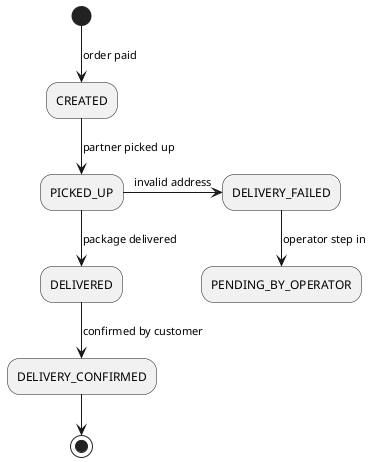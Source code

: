 @startuml
(*) -down->[order paid] CREATED
-down->[partner picked up] PICKED_UP
-down->[package delivered] DELIVERED
-down->[confirmed by customer] DELIVERY_CONFIRMED
-down-> (*)
PICKED_UP ->[invalid address] DELIVERY_FAILED
DELIVERY_FAILED -down->[operator step in] PENDING_BY_OPERATOR
@enduml